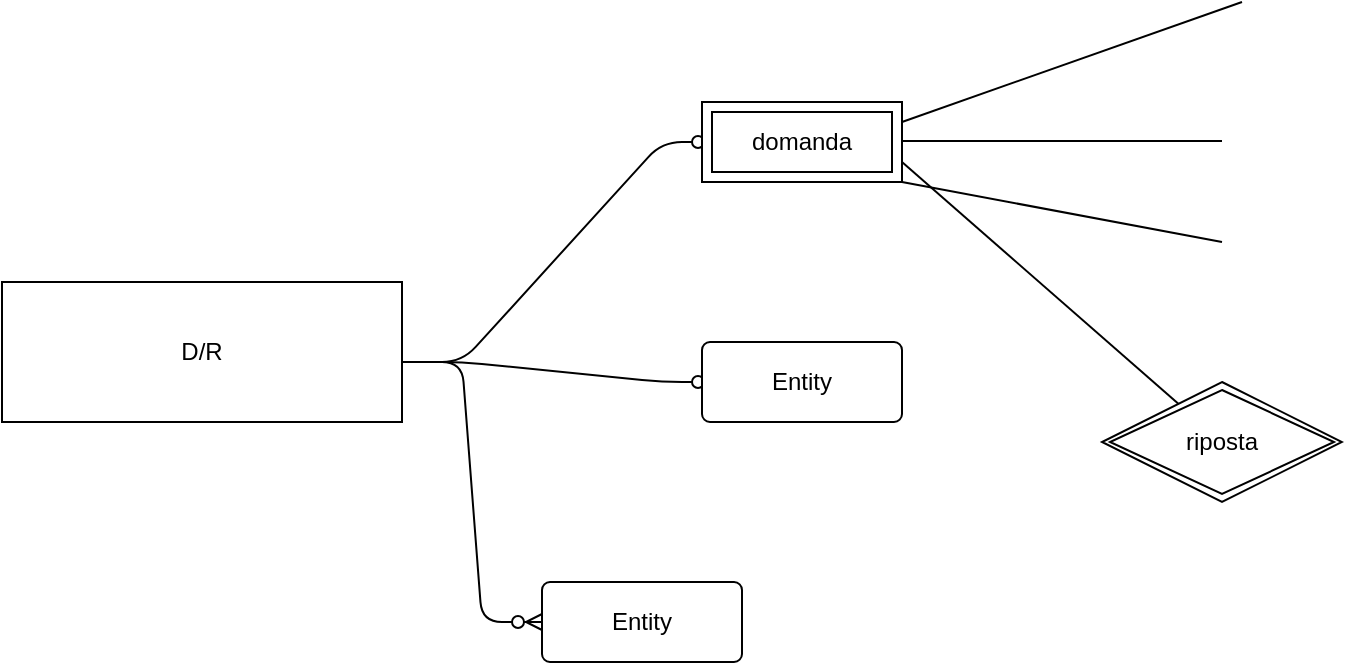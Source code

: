 <mxfile>
    <diagram id="CeYTJkZ-UKDISC-cIzas" name="Page-1">
        <mxGraphModel dx="843" dy="1681" grid="1" gridSize="10" guides="1" tooltips="1" connect="1" arrows="1" fold="1" page="1" pageScale="1" pageWidth="827" pageHeight="1169" math="0" shadow="0">
            <root>
                <mxCell id="0"/>
                <mxCell id="1" parent="0"/>
                <mxCell id="2" value="D/R" style="whiteSpace=wrap;html=1;align=center;" vertex="1" parent="1">
                    <mxGeometry x="150" y="110" width="200" height="70" as="geometry"/>
                </mxCell>
                <mxCell id="3" value="" style="edgeStyle=entityRelationEdgeStyle;fontSize=12;html=1;endArrow=ERzeroToMany;endFill=1;" edge="1" parent="1">
                    <mxGeometry width="100" height="100" relative="1" as="geometry">
                        <mxPoint x="350" y="150" as="sourcePoint"/>
                        <mxPoint x="510" y="40" as="targetPoint"/>
                    </mxGeometry>
                </mxCell>
                <mxCell id="4" value="" style="edgeStyle=entityRelationEdgeStyle;fontSize=12;html=1;endArrow=ERzeroToMany;endFill=1;" edge="1" parent="1">
                    <mxGeometry width="100" height="100" relative="1" as="geometry">
                        <mxPoint x="350" y="150" as="sourcePoint"/>
                        <mxPoint x="510" y="160" as="targetPoint"/>
                    </mxGeometry>
                </mxCell>
                <mxCell id="5" value="" style="edgeStyle=entityRelationEdgeStyle;fontSize=12;html=1;endArrow=ERzeroToMany;endFill=1;" edge="1" parent="1" target="6">
                    <mxGeometry width="100" height="100" relative="1" as="geometry">
                        <mxPoint x="350" y="150" as="sourcePoint"/>
                        <mxPoint x="470" y="280" as="targetPoint"/>
                    </mxGeometry>
                </mxCell>
                <mxCell id="6" value="Entity" style="rounded=1;arcSize=10;whiteSpace=wrap;html=1;align=center;" vertex="1" parent="1">
                    <mxGeometry x="420" y="260" width="100" height="40" as="geometry"/>
                </mxCell>
                <mxCell id="7" value="Entity" style="rounded=1;arcSize=10;whiteSpace=wrap;html=1;align=center;" vertex="1" parent="1">
                    <mxGeometry x="500" y="140" width="100" height="40" as="geometry"/>
                </mxCell>
                <mxCell id="8" value="domanda" style="shape=ext;margin=3;double=1;whiteSpace=wrap;html=1;align=center;" vertex="1" parent="1">
                    <mxGeometry x="500" y="20" width="100" height="40" as="geometry"/>
                </mxCell>
                <mxCell id="9" value="" style="endArrow=none;html=1;rounded=0;" edge="1" parent="1">
                    <mxGeometry relative="1" as="geometry">
                        <mxPoint x="600" y="30" as="sourcePoint"/>
                        <mxPoint x="770" y="-30" as="targetPoint"/>
                    </mxGeometry>
                </mxCell>
                <mxCell id="11" value="" style="endArrow=none;html=1;rounded=0;" edge="1" parent="1">
                    <mxGeometry relative="1" as="geometry">
                        <mxPoint x="600" y="39.5" as="sourcePoint"/>
                        <mxPoint x="760" y="39.5" as="targetPoint"/>
                    </mxGeometry>
                </mxCell>
                <mxCell id="14" value="" style="endArrow=none;html=1;rounded=0;" edge="1" parent="1">
                    <mxGeometry relative="1" as="geometry">
                        <mxPoint x="600" y="60" as="sourcePoint"/>
                        <mxPoint x="760" y="90" as="targetPoint"/>
                    </mxGeometry>
                </mxCell>
                <mxCell id="15" value="" style="endArrow=none;html=1;rounded=0;exitX=1;exitY=0.75;exitDx=0;exitDy=0;" edge="1" parent="1" source="8" target="16">
                    <mxGeometry relative="1" as="geometry">
                        <mxPoint x="620" y="70" as="sourcePoint"/>
                        <mxPoint x="750" y="180" as="targetPoint"/>
                    </mxGeometry>
                </mxCell>
                <mxCell id="16" value="riposta" style="shape=rhombus;double=1;perimeter=rhombusPerimeter;whiteSpace=wrap;html=1;align=center;" vertex="1" parent="1">
                    <mxGeometry x="700" y="160" width="120" height="60" as="geometry"/>
                </mxCell>
            </root>
        </mxGraphModel>
    </diagram>
</mxfile>